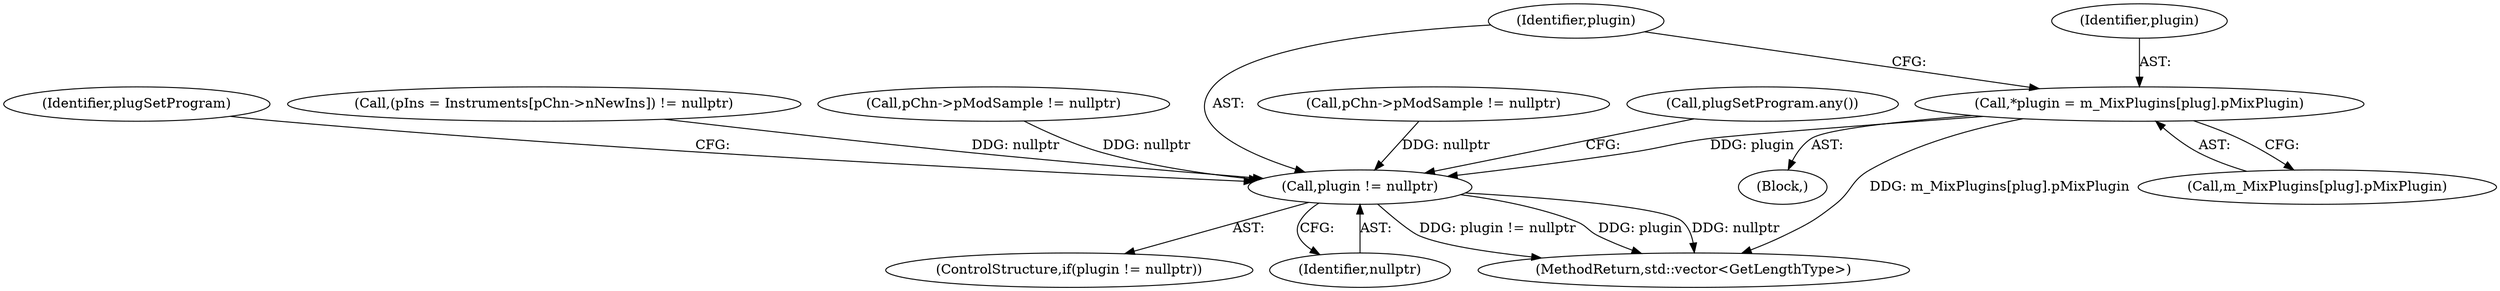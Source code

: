digraph "0_openmpt_492022c7297ede682161d9c0ec2de15526424e76@array" {
"1003838" [label="(Call,*plugin = m_MixPlugins[plug].pMixPlugin)"];
"1003846" [label="(Call,plugin != nullptr)"];
"1003853" [label="(Identifier,plugSetProgram)"];
"1001227" [label="(Call,(pIns = Instruments[pChn->nNewIns]) != nullptr)"];
"1002797" [label="(Call,pChn->pModSample != nullptr)"];
"1003838" [label="(Call,*plugin = m_MixPlugins[plug].pMixPlugin)"];
"1003826" [label="(Block,)"];
"1003839" [label="(Identifier,plugin)"];
"1003848" [label="(Identifier,nullptr)"];
"1003847" [label="(Identifier,plugin)"];
"1003845" [label="(ControlStructure,if(plugin != nullptr))"];
"1003923" [label="(MethodReturn,std::vector<GetLengthType>)"];
"1002839" [label="(Call,pChn->pModSample != nullptr)"];
"1003840" [label="(Call,m_MixPlugins[plug].pMixPlugin)"];
"1003872" [label="(Call,plugSetProgram.any())"];
"1003846" [label="(Call,plugin != nullptr)"];
"1003838" -> "1003826"  [label="AST: "];
"1003838" -> "1003840"  [label="CFG: "];
"1003839" -> "1003838"  [label="AST: "];
"1003840" -> "1003838"  [label="AST: "];
"1003847" -> "1003838"  [label="CFG: "];
"1003838" -> "1003923"  [label="DDG: m_MixPlugins[plug].pMixPlugin"];
"1003838" -> "1003846"  [label="DDG: plugin"];
"1003846" -> "1003845"  [label="AST: "];
"1003846" -> "1003848"  [label="CFG: "];
"1003847" -> "1003846"  [label="AST: "];
"1003848" -> "1003846"  [label="AST: "];
"1003853" -> "1003846"  [label="CFG: "];
"1003872" -> "1003846"  [label="CFG: "];
"1003846" -> "1003923"  [label="DDG: plugin != nullptr"];
"1003846" -> "1003923"  [label="DDG: plugin"];
"1003846" -> "1003923"  [label="DDG: nullptr"];
"1002839" -> "1003846"  [label="DDG: nullptr"];
"1001227" -> "1003846"  [label="DDG: nullptr"];
"1002797" -> "1003846"  [label="DDG: nullptr"];
}
